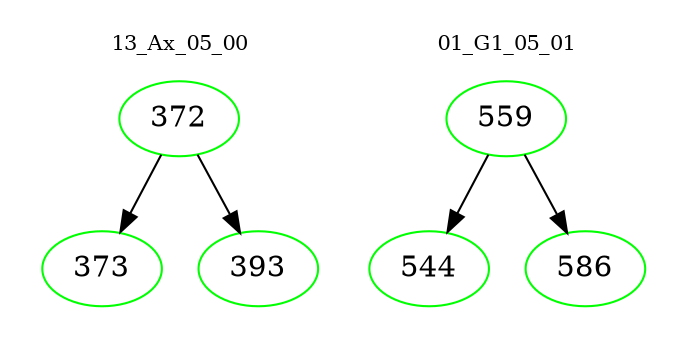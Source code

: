 digraph{
subgraph cluster_0 {
color = white
label = "13_Ax_05_00";
fontsize=10;
T0_372 [label="372", color="green"]
T0_372 -> T0_373 [color="black"]
T0_373 [label="373", color="green"]
T0_372 -> T0_393 [color="black"]
T0_393 [label="393", color="green"]
}
subgraph cluster_1 {
color = white
label = "01_G1_05_01";
fontsize=10;
T1_559 [label="559", color="green"]
T1_559 -> T1_544 [color="black"]
T1_544 [label="544", color="green"]
T1_559 -> T1_586 [color="black"]
T1_586 [label="586", color="green"]
}
}

